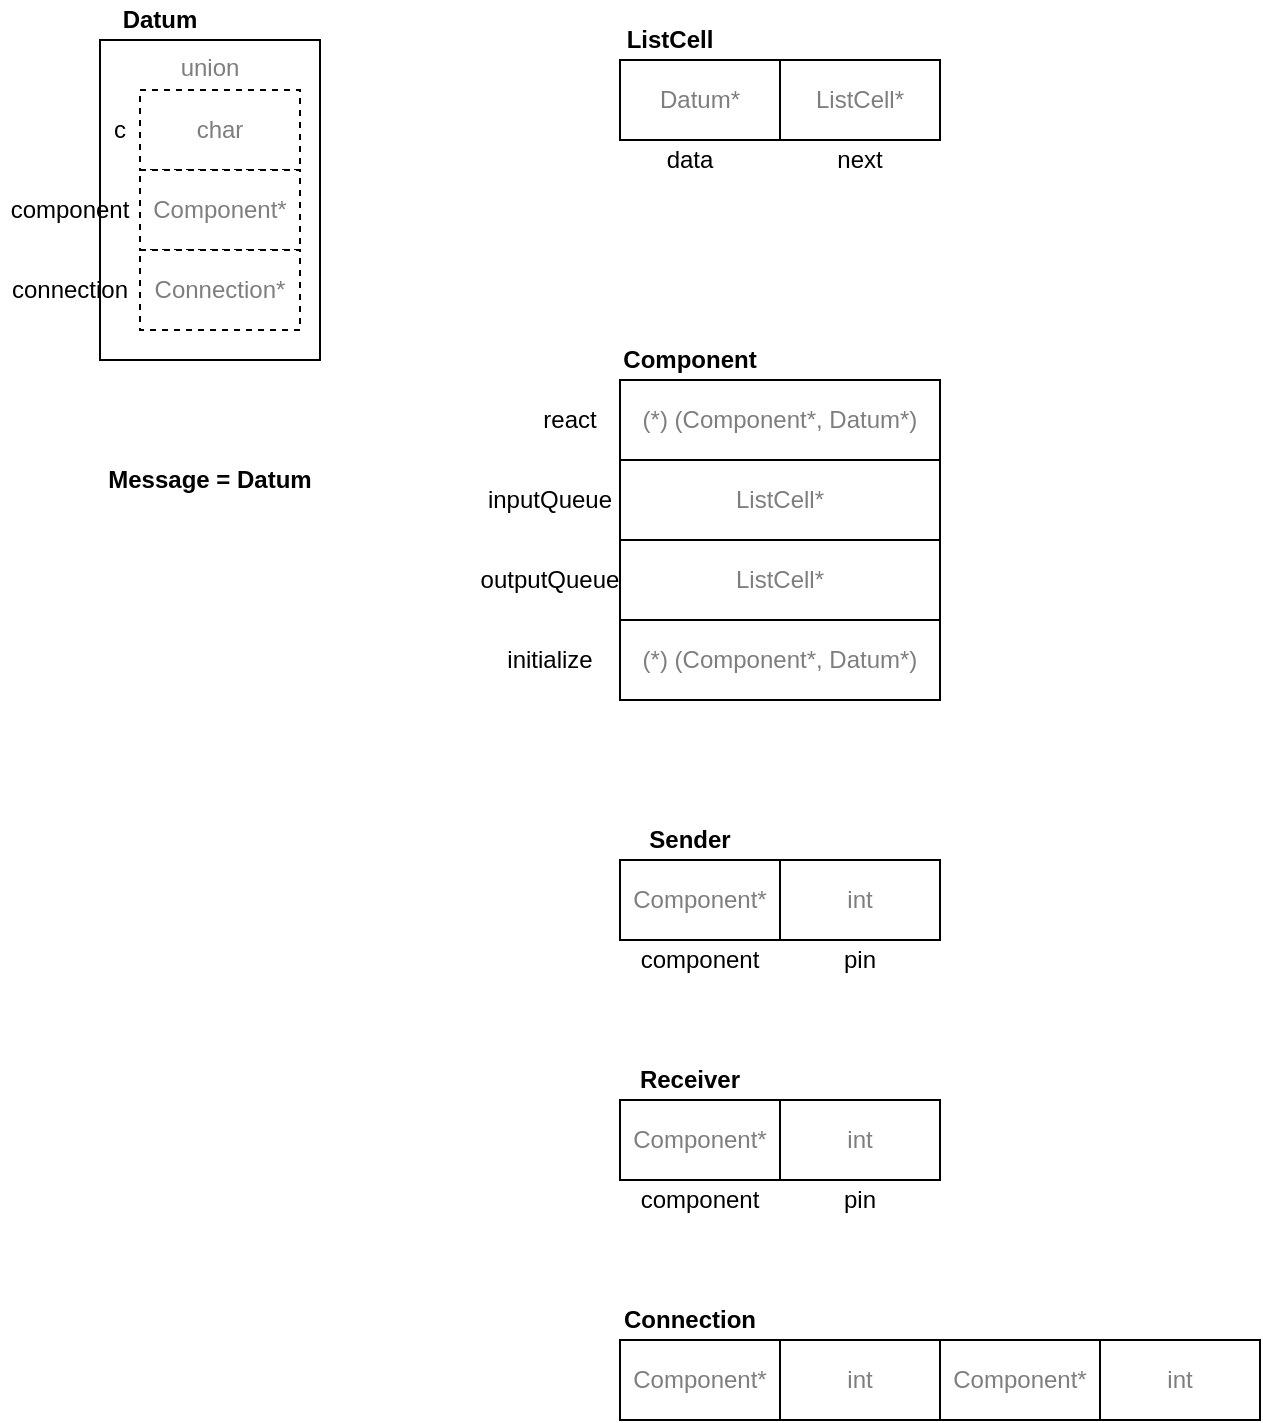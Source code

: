 <mxfile version="14.6.13" type="device" pages="5"><diagram id="2R2TxiH0FV944cHei5N_" name="(deprecated) types.h"><mxGraphModel dx="988" dy="745" grid="1" gridSize="10" guides="1" tooltips="1" connect="1" arrows="1" fold="1" page="1" pageScale="1" pageWidth="1100" pageHeight="850" math="0" shadow="0"><root><mxCell id="_NsiFAB8tCxVI4G_JXVF-0"/><mxCell id="_NsiFAB8tCxVI4G_JXVF-1" parent="_NsiFAB8tCxVI4G_JXVF-0"/><mxCell id="_NsiFAB8tCxVI4G_JXVF-5" value="union" style="rounded=0;whiteSpace=wrap;html=1;align=center;verticalAlign=top;textOpacity=50;" parent="_NsiFAB8tCxVI4G_JXVF-1" vertex="1"><mxGeometry x="140" y="70" width="110" height="160" as="geometry"/></mxCell><mxCell id="_NsiFAB8tCxVI4G_JXVF-2" value="char" style="rounded=0;whiteSpace=wrap;html=1;align=center;dashed=1;textOpacity=50;" parent="_NsiFAB8tCxVI4G_JXVF-1" vertex="1"><mxGeometry x="160" y="95" width="80" height="40" as="geometry"/></mxCell><mxCell id="_NsiFAB8tCxVI4G_JXVF-3" value="Component*" style="rounded=0;whiteSpace=wrap;html=1;align=center;dashed=1;textOpacity=50;" parent="_NsiFAB8tCxVI4G_JXVF-1" vertex="1"><mxGeometry x="160" y="135" width="80" height="40" as="geometry"/></mxCell><mxCell id="_NsiFAB8tCxVI4G_JXVF-4" value="Connection*" style="rounded=0;whiteSpace=wrap;html=1;align=center;dashed=1;textOpacity=50;" parent="_NsiFAB8tCxVI4G_JXVF-1" vertex="1"><mxGeometry x="160" y="175" width="80" height="40" as="geometry"/></mxCell><mxCell id="_NsiFAB8tCxVI4G_JXVF-6" value="&lt;b&gt;Datum&lt;/b&gt;" style="text;html=1;strokeColor=none;fillColor=none;align=center;verticalAlign=middle;whiteSpace=wrap;rounded=0;dashed=1;" parent="_NsiFAB8tCxVI4G_JXVF-1" vertex="1"><mxGeometry x="150" y="50" width="40" height="20" as="geometry"/></mxCell><mxCell id="_NsiFAB8tCxVI4G_JXVF-7" value="Datum*" style="rounded=0;whiteSpace=wrap;html=1;align=center;textOpacity=50;" parent="_NsiFAB8tCxVI4G_JXVF-1" vertex="1"><mxGeometry x="400" y="80" width="80" height="40" as="geometry"/></mxCell><mxCell id="_NsiFAB8tCxVI4G_JXVF-8" value="ListCell*" style="rounded=0;whiteSpace=wrap;html=1;align=center;textOpacity=50;" parent="_NsiFAB8tCxVI4G_JXVF-1" vertex="1"><mxGeometry x="480" y="80" width="80" height="40" as="geometry"/></mxCell><mxCell id="_NsiFAB8tCxVI4G_JXVF-9" value="&lt;b&gt;ListCell&lt;/b&gt;" style="text;html=1;strokeColor=none;fillColor=none;align=center;verticalAlign=middle;whiteSpace=wrap;rounded=0;dashed=1;" parent="_NsiFAB8tCxVI4G_JXVF-1" vertex="1"><mxGeometry x="400" y="60" width="50" height="20" as="geometry"/></mxCell><mxCell id="_NsiFAB8tCxVI4G_JXVF-10" value="(*) (Component*, Datum*)" style="rounded=0;whiteSpace=wrap;html=1;align=center;textOpacity=50;" parent="_NsiFAB8tCxVI4G_JXVF-1" vertex="1"><mxGeometry x="400" y="240" width="160" height="40" as="geometry"/></mxCell><mxCell id="_NsiFAB8tCxVI4G_JXVF-11" value="(*) (Component*, Datum*)" style="rounded=0;whiteSpace=wrap;html=1;align=center;textOpacity=50;" parent="_NsiFAB8tCxVI4G_JXVF-1" vertex="1"><mxGeometry x="400" y="360" width="160" height="40" as="geometry"/></mxCell><mxCell id="_NsiFAB8tCxVI4G_JXVF-12" value="ListCell*" style="rounded=0;whiteSpace=wrap;html=1;align=center;textOpacity=50;" parent="_NsiFAB8tCxVI4G_JXVF-1" vertex="1"><mxGeometry x="400" y="280" width="160" height="40" as="geometry"/></mxCell><mxCell id="_NsiFAB8tCxVI4G_JXVF-13" value="ListCell*" style="rounded=0;whiteSpace=wrap;html=1;align=center;textOpacity=50;" parent="_NsiFAB8tCxVI4G_JXVF-1" vertex="1"><mxGeometry x="400" y="320" width="160" height="40" as="geometry"/></mxCell><mxCell id="_NsiFAB8tCxVI4G_JXVF-14" value="data" style="text;html=1;strokeColor=none;fillColor=none;align=center;verticalAlign=middle;whiteSpace=wrap;rounded=0;dashed=1;" parent="_NsiFAB8tCxVI4G_JXVF-1" vertex="1"><mxGeometry x="410" y="120" width="50" height="20" as="geometry"/></mxCell><mxCell id="_NsiFAB8tCxVI4G_JXVF-15" value="next" style="text;html=1;strokeColor=none;fillColor=none;align=center;verticalAlign=middle;whiteSpace=wrap;rounded=0;dashed=1;" parent="_NsiFAB8tCxVI4G_JXVF-1" vertex="1"><mxGeometry x="495" y="120" width="50" height="20" as="geometry"/></mxCell><mxCell id="_NsiFAB8tCxVI4G_JXVF-16" value="c" style="text;html=1;strokeColor=none;fillColor=none;align=center;verticalAlign=middle;whiteSpace=wrap;rounded=0;dashed=1;" parent="_NsiFAB8tCxVI4G_JXVF-1" vertex="1"><mxGeometry x="140" y="105" width="20" height="20" as="geometry"/></mxCell><mxCell id="_NsiFAB8tCxVI4G_JXVF-17" value="component" style="text;html=1;strokeColor=none;fillColor=none;align=center;verticalAlign=middle;whiteSpace=wrap;rounded=0;dashed=1;" parent="_NsiFAB8tCxVI4G_JXVF-1" vertex="1"><mxGeometry x="90" y="145" width="70" height="20" as="geometry"/></mxCell><mxCell id="_NsiFAB8tCxVI4G_JXVF-18" value="connection" style="text;html=1;strokeColor=none;fillColor=none;align=center;verticalAlign=middle;whiteSpace=wrap;rounded=0;dashed=1;" parent="_NsiFAB8tCxVI4G_JXVF-1" vertex="1"><mxGeometry x="90" y="185" width="70" height="20" as="geometry"/></mxCell><mxCell id="_NsiFAB8tCxVI4G_JXVF-20" value="react" style="text;html=1;strokeColor=none;fillColor=none;align=center;verticalAlign=middle;whiteSpace=wrap;rounded=0;dashed=1;" parent="_NsiFAB8tCxVI4G_JXVF-1" vertex="1"><mxGeometry x="340" y="250" width="70" height="20" as="geometry"/></mxCell><mxCell id="_NsiFAB8tCxVI4G_JXVF-21" value="initialize" style="text;html=1;strokeColor=none;fillColor=none;align=center;verticalAlign=middle;whiteSpace=wrap;rounded=0;dashed=1;" parent="_NsiFAB8tCxVI4G_JXVF-1" vertex="1"><mxGeometry x="330" y="370" width="70" height="20" as="geometry"/></mxCell><mxCell id="_NsiFAB8tCxVI4G_JXVF-22" value="inputQueue" style="text;html=1;strokeColor=none;fillColor=none;align=center;verticalAlign=middle;whiteSpace=wrap;rounded=0;dashed=1;" parent="_NsiFAB8tCxVI4G_JXVF-1" vertex="1"><mxGeometry x="330" y="290" width="70" height="20" as="geometry"/></mxCell><mxCell id="_NsiFAB8tCxVI4G_JXVF-23" value="outputQueue" style="text;html=1;strokeColor=none;fillColor=none;align=center;verticalAlign=middle;whiteSpace=wrap;rounded=0;dashed=1;" parent="_NsiFAB8tCxVI4G_JXVF-1" vertex="1"><mxGeometry x="330" y="330" width="70" height="20" as="geometry"/></mxCell><mxCell id="_NsiFAB8tCxVI4G_JXVF-24" value="&lt;b&gt;Component&lt;/b&gt;" style="text;html=1;strokeColor=none;fillColor=none;align=center;verticalAlign=middle;whiteSpace=wrap;rounded=0;dashed=1;" parent="_NsiFAB8tCxVI4G_JXVF-1" vertex="1"><mxGeometry x="400" y="220" width="70" height="20" as="geometry"/></mxCell><mxCell id="_NsiFAB8tCxVI4G_JXVF-25" value="Component*" style="rounded=0;whiteSpace=wrap;html=1;align=center;textOpacity=50;" parent="_NsiFAB8tCxVI4G_JXVF-1" vertex="1"><mxGeometry x="400" y="480" width="80" height="40" as="geometry"/></mxCell><mxCell id="_NsiFAB8tCxVI4G_JXVF-26" value="int" style="rounded=0;whiteSpace=wrap;html=1;align=center;textOpacity=50;" parent="_NsiFAB8tCxVI4G_JXVF-1" vertex="1"><mxGeometry x="480" y="480" width="80" height="40" as="geometry"/></mxCell><mxCell id="_NsiFAB8tCxVI4G_JXVF-27" value="Component*" style="rounded=0;whiteSpace=wrap;html=1;align=center;textOpacity=50;" parent="_NsiFAB8tCxVI4G_JXVF-1" vertex="1"><mxGeometry x="400" y="600" width="80" height="40" as="geometry"/></mxCell><mxCell id="_NsiFAB8tCxVI4G_JXVF-28" value="int" style="rounded=0;whiteSpace=wrap;html=1;align=center;textOpacity=50;" parent="_NsiFAB8tCxVI4G_JXVF-1" vertex="1"><mxGeometry x="480" y="600" width="80" height="40" as="geometry"/></mxCell><mxCell id="_NsiFAB8tCxVI4G_JXVF-29" value="&lt;b&gt;Sender&lt;/b&gt;" style="text;html=1;strokeColor=none;fillColor=none;align=center;verticalAlign=middle;whiteSpace=wrap;rounded=0;dashed=1;" parent="_NsiFAB8tCxVI4G_JXVF-1" vertex="1"><mxGeometry x="400" y="460" width="70" height="20" as="geometry"/></mxCell><mxCell id="_NsiFAB8tCxVI4G_JXVF-30" value="&lt;b&gt;Receiver&lt;/b&gt;" style="text;html=1;strokeColor=none;fillColor=none;align=center;verticalAlign=middle;whiteSpace=wrap;rounded=0;dashed=1;" parent="_NsiFAB8tCxVI4G_JXVF-1" vertex="1"><mxGeometry x="400" y="580" width="70" height="20" as="geometry"/></mxCell><mxCell id="_NsiFAB8tCxVI4G_JXVF-31" value="Component*" style="rounded=0;whiteSpace=wrap;html=1;align=center;textOpacity=50;" parent="_NsiFAB8tCxVI4G_JXVF-1" vertex="1"><mxGeometry x="400" y="720" width="80" height="40" as="geometry"/></mxCell><mxCell id="_NsiFAB8tCxVI4G_JXVF-32" value="int" style="rounded=0;whiteSpace=wrap;html=1;align=center;textOpacity=50;" parent="_NsiFAB8tCxVI4G_JXVF-1" vertex="1"><mxGeometry x="480" y="720" width="80" height="40" as="geometry"/></mxCell><mxCell id="_NsiFAB8tCxVI4G_JXVF-33" value="Component*" style="rounded=0;whiteSpace=wrap;html=1;align=center;textOpacity=50;" parent="_NsiFAB8tCxVI4G_JXVF-1" vertex="1"><mxGeometry x="560" y="720" width="80" height="40" as="geometry"/></mxCell><mxCell id="_NsiFAB8tCxVI4G_JXVF-34" value="int" style="rounded=0;whiteSpace=wrap;html=1;align=center;textOpacity=50;" parent="_NsiFAB8tCxVI4G_JXVF-1" vertex="1"><mxGeometry x="640" y="720" width="80" height="40" as="geometry"/></mxCell><mxCell id="_NsiFAB8tCxVI4G_JXVF-36" value="&lt;b&gt;Connection&lt;/b&gt;" style="text;html=1;strokeColor=none;fillColor=none;align=center;verticalAlign=middle;whiteSpace=wrap;rounded=0;dashed=1;" parent="_NsiFAB8tCxVI4G_JXVF-1" vertex="1"><mxGeometry x="400" y="700" width="70" height="20" as="geometry"/></mxCell><mxCell id="_NsiFAB8tCxVI4G_JXVF-37" value="component" style="text;html=1;strokeColor=none;fillColor=none;align=center;verticalAlign=middle;whiteSpace=wrap;rounded=0;dashed=1;" parent="_NsiFAB8tCxVI4G_JXVF-1" vertex="1"><mxGeometry x="410" y="520" width="60" height="20" as="geometry"/></mxCell><mxCell id="_NsiFAB8tCxVI4G_JXVF-38" value="pin" style="text;html=1;strokeColor=none;fillColor=none;align=center;verticalAlign=middle;whiteSpace=wrap;rounded=0;dashed=1;" parent="_NsiFAB8tCxVI4G_JXVF-1" vertex="1"><mxGeometry x="490" y="520" width="60" height="20" as="geometry"/></mxCell><mxCell id="_NsiFAB8tCxVI4G_JXVF-39" value="component" style="text;html=1;strokeColor=none;fillColor=none;align=center;verticalAlign=middle;whiteSpace=wrap;rounded=0;dashed=1;" parent="_NsiFAB8tCxVI4G_JXVF-1" vertex="1"><mxGeometry x="410" y="640" width="60" height="20" as="geometry"/></mxCell><mxCell id="_NsiFAB8tCxVI4G_JXVF-40" value="pin" style="text;html=1;strokeColor=none;fillColor=none;align=center;verticalAlign=middle;whiteSpace=wrap;rounded=0;dashed=1;" parent="_NsiFAB8tCxVI4G_JXVF-1" vertex="1"><mxGeometry x="490" y="640" width="60" height="20" as="geometry"/></mxCell><mxCell id="OhrH31pFxgEwBcAXChRC-0" value="&lt;b&gt;Message = Datum&lt;/b&gt;" style="text;html=1;strokeColor=none;fillColor=none;align=center;verticalAlign=middle;whiteSpace=wrap;rounded=0;dashed=1;" parent="_NsiFAB8tCxVI4G_JXVF-1" vertex="1"><mxGeometry x="140" y="280" width="110" height="20" as="geometry"/></mxCell></root></mxGraphModel></diagram><diagram id="HJQwYlDsKPK5pm0FfgZH" name="Before"><mxGraphModel dx="1106" dy="806" grid="1" gridSize="10" guides="1" tooltips="1" connect="1" arrows="1" fold="1" page="1" pageScale="1" pageWidth="1100" pageHeight="850" math="0" shadow="0"><root><mxCell id="0"/><mxCell id="1" parent="0"/><mxCell id="Xs4V_Ur0Y1cq2uMftKox-7" style="edgeStyle=orthogonalEdgeStyle;rounded=0;orthogonalLoop=1;jettySize=auto;html=1;exitX=0;exitY=0.5;exitDx=0;exitDy=0;entryX=0.25;entryY=0;entryDx=0;entryDy=0;" parent="1" source="a6TStrrb6PVVINk4oSph-1" target="a6TStrrb6PVVINk4oSph-13" edge="1"><mxGeometry relative="1" as="geometry"><Array as="points"><mxPoint x="140" y="100"/><mxPoint x="140" y="360"/><mxPoint x="260" y="360"/></Array></mxGeometry></mxCell><mxCell id="a6TStrrb6PVVINk4oSph-1" value="" style="rounded=0;whiteSpace=wrap;html=1;" parent="1" vertex="1"><mxGeometry x="160" y="80" width="80" height="40" as="geometry"/></mxCell><mxCell id="Xs4V_Ur0Y1cq2uMftKox-8" style="edgeStyle=orthogonalEdgeStyle;rounded=0;orthogonalLoop=1;jettySize=auto;html=1;entryX=0.75;entryY=0;entryDx=0;entryDy=0;exitX=0.5;exitY=1;exitDx=0;exitDy=0;" parent="1" source="a6TStrrb6PVVINk4oSph-2" target="a6TStrrb6PVVINk4oSph-43" edge="1"><mxGeometry relative="1" as="geometry"><mxPoint x="300" y="140" as="sourcePoint"/><Array as="points"><mxPoint x="200" y="200"/><mxPoint x="320" y="200"/><mxPoint x="320" y="280"/><mxPoint x="740" y="280"/></Array></mxGeometry></mxCell><mxCell id="a6TStrrb6PVVINk4oSph-2" value="" style="rounded=0;whiteSpace=wrap;html=1;" parent="1" vertex="1"><mxGeometry x="160" y="120" width="80" height="40" as="geometry"/></mxCell><mxCell id="a6TStrrb6PVVINk4oSph-3" value="connections" style="text;html=1;strokeColor=none;fillColor=none;align=left;verticalAlign=top;whiteSpace=wrap;rounded=0;" parent="1" vertex="1"><mxGeometry x="160" y="50" width="70" height="30" as="geometry"/></mxCell><mxCell id="a6TStrrb6PVVINk4oSph-4" value="[0]" style="text;html=1;strokeColor=none;fillColor=none;align=left;verticalAlign=top;whiteSpace=wrap;rounded=0;" parent="1" vertex="1"><mxGeometry x="140" y="70" width="20" height="30" as="geometry"/></mxCell><mxCell id="a6TStrrb6PVVINk4oSph-58" style="edgeStyle=orthogonalEdgeStyle;rounded=0;orthogonalLoop=1;jettySize=auto;html=1;exitX=0.5;exitY=1;exitDx=0;exitDy=0;" parent="1" source="a6TStrrb6PVVINk4oSph-5" target="a6TStrrb6PVVINk4oSph-7" edge="1"><mxGeometry relative="1" as="geometry"/></mxCell><mxCell id="a6TStrrb6PVVINk4oSph-5" value="" style="rounded=0;whiteSpace=wrap;html=1;" parent="1" vertex="1"><mxGeometry x="400" y="80" width="80" height="40" as="geometry"/></mxCell><mxCell id="a6TStrrb6PVVINk4oSph-6" value="runQueue" style="text;html=1;strokeColor=none;fillColor=none;align=left;verticalAlign=top;whiteSpace=wrap;rounded=0;" parent="1" vertex="1"><mxGeometry x="400" y="50" width="70" height="30" as="geometry"/></mxCell><mxCell id="a6TStrrb6PVVINk4oSph-59" style="edgeStyle=orthogonalEdgeStyle;rounded=0;orthogonalLoop=1;jettySize=auto;html=1;exitX=0.5;exitY=1;exitDx=0;exitDy=0;entryX=0.5;entryY=0;entryDx=0;entryDy=0;" parent="1" source="a6TStrrb6PVVINk4oSph-7" target="a6TStrrb6PVVINk4oSph-13" edge="1"><mxGeometry relative="1" as="geometry"/></mxCell><mxCell id="a6TStrrb6PVVINk4oSph-7" value="" style="rounded=0;whiteSpace=wrap;html=1;align=left;" parent="1" vertex="1"><mxGeometry x="400" y="160" width="80" height="40" as="geometry"/></mxCell><mxCell id="a6TStrrb6PVVINk4oSph-12" style="edgeStyle=orthogonalEdgeStyle;rounded=0;orthogonalLoop=1;jettySize=auto;html=1;entryX=0;entryY=0.5;entryDx=0;entryDy=0;" parent="1" source="a6TStrrb6PVVINk4oSph-8" target="a6TStrrb6PVVINk4oSph-9" edge="1"><mxGeometry relative="1" as="geometry"/></mxCell><mxCell id="a6TStrrb6PVVINk4oSph-8" value="" style="rounded=0;whiteSpace=wrap;html=1;align=left;" parent="1" vertex="1"><mxGeometry x="480" y="160" width="80" height="40" as="geometry"/></mxCell><mxCell id="a6TStrrb6PVVINk4oSph-60" style="edgeStyle=orthogonalEdgeStyle;rounded=0;orthogonalLoop=1;jettySize=auto;html=1;exitX=0.5;exitY=1;exitDx=0;exitDy=0;entryX=0.5;entryY=0;entryDx=0;entryDy=0;" parent="1" source="a6TStrrb6PVVINk4oSph-9" target="a6TStrrb6PVVINk4oSph-43" edge="1"><mxGeometry relative="1" as="geometry"/></mxCell><mxCell id="a6TStrrb6PVVINk4oSph-9" value="" style="rounded=0;whiteSpace=wrap;html=1;align=left;" parent="1" vertex="1"><mxGeometry x="680" y="160" width="80" height="40" as="geometry"/></mxCell><mxCell id="a6TStrrb6PVVINk4oSph-10" value="NULL" style="rounded=0;whiteSpace=wrap;html=1;align=center;" parent="1" vertex="1"><mxGeometry x="760" y="160" width="80" height="40" as="geometry"/></mxCell><mxCell id="a6TStrrb6PVVINk4oSph-11" value="ListCell" style="text;html=1;strokeColor=none;fillColor=none;align=left;verticalAlign=top;whiteSpace=wrap;rounded=0;" parent="1" vertex="1"><mxGeometry x="460" y="140" width="70" height="20" as="geometry"/></mxCell><mxCell id="a6TStrrb6PVVINk4oSph-19" style="edgeStyle=orthogonalEdgeStyle;rounded=0;orthogonalLoop=1;jettySize=auto;html=1;exitX=1;exitY=0.5;exitDx=0;exitDy=0;entryX=0.16;entryY=0.55;entryDx=0;entryDy=0;entryPerimeter=0;" parent="1" source="a6TStrrb6PVVINk4oSph-13" target="a6TStrrb6PVVINk4oSph-17" edge="1"><mxGeometry relative="1" as="geometry"><Array as="points"><mxPoint x="360" y="420"/><mxPoint x="360" y="644"/></Array></mxGeometry></mxCell><mxCell id="a6TStrrb6PVVINk4oSph-13" value="" style="rounded=0;whiteSpace=wrap;html=1;align=center;" parent="1" vertex="1"><mxGeometry x="240" y="400" width="80" height="40" as="geometry"/></mxCell><mxCell id="a6TStrrb6PVVINk4oSph-33" style="edgeStyle=orthogonalEdgeStyle;rounded=0;orthogonalLoop=1;jettySize=auto;html=1;exitX=1;exitY=0.5;exitDx=0;exitDy=0;" parent="1" source="a6TStrrb6PVVINk4oSph-14" edge="1"><mxGeometry relative="1" as="geometry"><mxPoint x="440" y="460" as="targetPoint"/></mxGeometry></mxCell><mxCell id="Xs4V_Ur0Y1cq2uMftKox-3" value="NULL" style="edgeLabel;html=1;align=center;verticalAlign=middle;resizable=0;points=[];" parent="a6TStrrb6PVVINk4oSph-33" vertex="1" connectable="0"><mxGeometry y="1" relative="1" as="geometry"><mxPoint as="offset"/></mxGeometry></mxCell><mxCell id="a6TStrrb6PVVINk4oSph-14" value="" style="rounded=0;whiteSpace=wrap;html=1;align=center;" parent="1" vertex="1"><mxGeometry x="240" y="440" width="80" height="40" as="geometry"/></mxCell><mxCell id="Xs4V_Ur0Y1cq2uMftKox-2" style="edgeStyle=orthogonalEdgeStyle;rounded=0;orthogonalLoop=1;jettySize=auto;html=1;exitX=1;exitY=0.5;exitDx=0;exitDy=0;" parent="1" source="a6TStrrb6PVVINk4oSph-15" edge="1"><mxGeometry relative="1" as="geometry"><mxPoint x="440" y="500" as="targetPoint"/></mxGeometry></mxCell><mxCell id="fVVMZ7zboQfwlxzFP0_t-1" value="NULL" style="edgeLabel;html=1;align=center;verticalAlign=middle;resizable=0;points=[];" parent="Xs4V_Ur0Y1cq2uMftKox-2" vertex="1" connectable="0"><mxGeometry x="0.033" relative="1" as="geometry"><mxPoint as="offset"/></mxGeometry></mxCell><mxCell id="a6TStrrb6PVVINk4oSph-15" value="" style="rounded=0;whiteSpace=wrap;html=1;align=center;" parent="1" vertex="1"><mxGeometry x="240" y="480" width="80" height="40" as="geometry"/></mxCell><mxCell id="a6TStrrb6PVVINk4oSph-20" style="edgeStyle=orthogonalEdgeStyle;rounded=0;orthogonalLoop=1;jettySize=auto;html=1;exitX=1;exitY=0.5;exitDx=0;exitDy=0;entryX=0.16;entryY=0.55;entryDx=0;entryDy=0;entryPerimeter=0;" parent="1" source="a6TStrrb6PVVINk4oSph-16" target="a6TStrrb6PVVINk4oSph-18" edge="1"><mxGeometry relative="1" as="geometry"><Array as="points"><mxPoint x="340" y="540"/><mxPoint x="340" y="734"/></Array></mxGeometry></mxCell><mxCell id="a6TStrrb6PVVINk4oSph-16" value="" style="rounded=0;whiteSpace=wrap;html=1;align=center;" parent="1" vertex="1"><mxGeometry x="240" y="520" width="80" height="40" as="geometry"/></mxCell><mxCell id="a6TStrrb6PVVINk4oSph-17" value="reactProducer" style="ellipse;shape=cloud;whiteSpace=wrap;html=1;align=center;" parent="1" vertex="1"><mxGeometry x="400" y="600" width="120" height="80" as="geometry"/></mxCell><mxCell id="a6TStrrb6PVVINk4oSph-18" value="initProducer" style="ellipse;shape=cloud;whiteSpace=wrap;html=1;align=center;" parent="1" vertex="1"><mxGeometry x="400" y="690" width="120" height="80" as="geometry"/></mxCell><mxCell id="a6TStrrb6PVVINk4oSph-37" value="..." style="text;html=1;strokeColor=none;fillColor=none;align=center;verticalAlign=top;whiteSpace=wrap;rounded=0;textOpacity=50;opacity=25;" parent="1" vertex="1"><mxGeometry x="960" y="445" width="70" height="30" as="geometry"/></mxCell><mxCell id="a6TStrrb6PVVINk4oSph-42" style="edgeStyle=orthogonalEdgeStyle;rounded=0;orthogonalLoop=1;jettySize=auto;html=1;exitX=1;exitY=0.5;exitDx=0;exitDy=0;entryX=0.16;entryY=0.55;entryDx=0;entryDy=0;entryPerimeter=0;" parent="1" source="a6TStrrb6PVVINk4oSph-43" target="a6TStrrb6PVVINk4oSph-50" edge="1"><mxGeometry relative="1" as="geometry"><Array as="points"><mxPoint x="800" y="420"/><mxPoint x="800" y="644"/></Array></mxGeometry></mxCell><mxCell id="a6TStrrb6PVVINk4oSph-43" value="" style="rounded=0;whiteSpace=wrap;html=1;align=center;" parent="1" vertex="1"><mxGeometry x="680" y="400" width="80" height="40" as="geometry"/></mxCell><mxCell id="a6TStrrb6PVVINk4oSph-44" style="edgeStyle=orthogonalEdgeStyle;rounded=0;orthogonalLoop=1;jettySize=auto;html=1;exitX=1;exitY=0.5;exitDx=0;exitDy=0;" parent="1" source="a6TStrrb6PVVINk4oSph-45" edge="1"><mxGeometry relative="1" as="geometry"><mxPoint x="880" y="460" as="targetPoint"/></mxGeometry></mxCell><mxCell id="Xs4V_Ur0Y1cq2uMftKox-5" value="NULL" style="edgeLabel;html=1;align=center;verticalAlign=middle;resizable=0;points=[];" parent="a6TStrrb6PVVINk4oSph-44" vertex="1" connectable="0"><mxGeometry x="0.25" relative="1" as="geometry"><mxPoint as="offset"/></mxGeometry></mxCell><mxCell id="a6TStrrb6PVVINk4oSph-45" value="" style="rounded=0;whiteSpace=wrap;html=1;align=center;" parent="1" vertex="1"><mxGeometry x="680" y="440" width="80" height="40" as="geometry"/></mxCell><mxCell id="a6TStrrb6PVVINk4oSph-57" style="edgeStyle=orthogonalEdgeStyle;rounded=0;orthogonalLoop=1;jettySize=auto;html=1;exitX=1;exitY=0.5;exitDx=0;exitDy=0;" parent="1" source="a6TStrrb6PVVINk4oSph-47" edge="1"><mxGeometry relative="1" as="geometry"><mxPoint x="880" y="500" as="targetPoint"/></mxGeometry></mxCell><mxCell id="Xs4V_Ur0Y1cq2uMftKox-6" value="NULL" style="edgeLabel;html=1;align=center;verticalAlign=middle;resizable=0;points=[];" parent="a6TStrrb6PVVINk4oSph-57" vertex="1" connectable="0"><mxGeometry x="0.233" y="-1" relative="1" as="geometry"><mxPoint as="offset"/></mxGeometry></mxCell><mxCell id="a6TStrrb6PVVINk4oSph-47" value="" style="rounded=0;whiteSpace=wrap;html=1;align=center;" parent="1" vertex="1"><mxGeometry x="680" y="480" width="80" height="40" as="geometry"/></mxCell><mxCell id="a6TStrrb6PVVINk4oSph-48" style="edgeStyle=orthogonalEdgeStyle;rounded=0;orthogonalLoop=1;jettySize=auto;html=1;exitX=1;exitY=0.5;exitDx=0;exitDy=0;entryX=0.16;entryY=0.55;entryDx=0;entryDy=0;entryPerimeter=0;" parent="1" source="a6TStrrb6PVVINk4oSph-49" target="a6TStrrb6PVVINk4oSph-51" edge="1"><mxGeometry relative="1" as="geometry"><Array as="points"><mxPoint x="780" y="540"/><mxPoint x="780" y="734"/></Array></mxGeometry></mxCell><mxCell id="a6TStrrb6PVVINk4oSph-49" value="" style="rounded=0;whiteSpace=wrap;html=1;align=center;" parent="1" vertex="1"><mxGeometry x="680" y="520" width="80" height="40" as="geometry"/></mxCell><mxCell id="a6TStrrb6PVVINk4oSph-50" value="reactConsumer" style="ellipse;shape=cloud;whiteSpace=wrap;html=1;align=center;" parent="1" vertex="1"><mxGeometry x="840" y="600" width="120" height="80" as="geometry"/></mxCell><mxCell id="a6TStrrb6PVVINk4oSph-51" value="initConsumer" style="ellipse;shape=cloud;whiteSpace=wrap;html=1;align=center;" parent="1" vertex="1"><mxGeometry x="840" y="690" width="120" height="80" as="geometry"/></mxCell><mxCell id="m0yUiDAieIAKTRDB0VZa-1" value="pin (unused)" style="rounded=0;whiteSpace=wrap;html=1;textOpacity=50;" parent="1" vertex="1"><mxGeometry x="240" y="80" width="80" height="40" as="geometry"/></mxCell><mxCell id="m0yUiDAieIAKTRDB0VZa-2" value="pin (unused)" style="rounded=0;whiteSpace=wrap;html=1;textOpacity=50;" parent="1" vertex="1"><mxGeometry x="240" y="120" width="80" height="40" as="geometry"/></mxCell><mxCell id="FuKOAiYI8Dd3fBWelTA6-1" value="" style="shape=curlyBracket;whiteSpace=wrap;html=1;rounded=1;align=center;rotation=-90;" parent="1" vertex="1"><mxGeometry x="370" y="650" width="20" height="280" as="geometry"/></mxCell><mxCell id="FuKOAiYI8Dd3fBWelTA6-2" value="Producer" style="text;html=1;strokeColor=none;fillColor=none;align=center;verticalAlign=top;whiteSpace=wrap;rounded=0;" parent="1" vertex="1"><mxGeometry x="345" y="800" width="70" height="30" as="geometry"/></mxCell><mxCell id="FuKOAiYI8Dd3fBWelTA6-3" value="" style="shape=curlyBracket;whiteSpace=wrap;html=1;rounded=1;align=center;rotation=-90;" parent="1" vertex="1"><mxGeometry x="805" y="650" width="20" height="280" as="geometry"/></mxCell><mxCell id="FuKOAiYI8Dd3fBWelTA6-4" value="Consumer" style="text;html=1;strokeColor=none;fillColor=none;align=center;verticalAlign=top;whiteSpace=wrap;rounded=0;" parent="1" vertex="1"><mxGeometry x="780" y="800" width="70" height="30" as="geometry"/></mxCell></root></mxGraphModel></diagram><diagram name="After 1st Send()" id="K3tRtArS0DVptFHP-xIE"><mxGraphModel dx="1106" dy="806" grid="1" gridSize="10" guides="1" tooltips="1" connect="1" arrows="1" fold="1" page="1" pageScale="1" pageWidth="1100" pageHeight="850" math="0" shadow="0"><root><mxCell id="yxEdaKUQbDKAqb7i64Pe-0"/><mxCell id="yxEdaKUQbDKAqb7i64Pe-1" parent="yxEdaKUQbDKAqb7i64Pe-0"/><mxCell id="yxEdaKUQbDKAqb7i64Pe-2" style="edgeStyle=orthogonalEdgeStyle;rounded=0;orthogonalLoop=1;jettySize=auto;html=1;exitX=0;exitY=0.5;exitDx=0;exitDy=0;entryX=0.25;entryY=0;entryDx=0;entryDy=0;" parent="yxEdaKUQbDKAqb7i64Pe-1" source="yxEdaKUQbDKAqb7i64Pe-3" target="yxEdaKUQbDKAqb7i64Pe-20" edge="1"><mxGeometry relative="1" as="geometry"><Array as="points"><mxPoint x="140" y="100"/><mxPoint x="140" y="360"/><mxPoint x="260" y="360"/></Array></mxGeometry></mxCell><mxCell id="yxEdaKUQbDKAqb7i64Pe-3" value="sender" style="rounded=0;whiteSpace=wrap;html=1;" parent="yxEdaKUQbDKAqb7i64Pe-1" vertex="1"><mxGeometry x="160" y="80" width="80" height="40" as="geometry"/></mxCell><mxCell id="yxEdaKUQbDKAqb7i64Pe-4" style="edgeStyle=orthogonalEdgeStyle;rounded=0;orthogonalLoop=1;jettySize=auto;html=1;exitX=1;exitY=0.5;exitDx=0;exitDy=0;entryX=0.75;entryY=0;entryDx=0;entryDy=0;" parent="yxEdaKUQbDKAqb7i64Pe-1" source="yxEdaKUQbDKAqb7i64Pe-5" target="yxEdaKUQbDKAqb7i64Pe-35" edge="1"><mxGeometry relative="1" as="geometry"><Array as="points"><mxPoint x="320" y="140"/><mxPoint x="320" y="280"/><mxPoint x="740" y="280"/></Array></mxGeometry></mxCell><mxCell id="yxEdaKUQbDKAqb7i64Pe-5" value="receiver" style="rounded=0;whiteSpace=wrap;html=1;" parent="yxEdaKUQbDKAqb7i64Pe-1" vertex="1"><mxGeometry x="160" y="120" width="80" height="40" as="geometry"/></mxCell><mxCell id="yxEdaKUQbDKAqb7i64Pe-6" value="connections" style="text;html=1;strokeColor=none;fillColor=none;align=left;verticalAlign=top;whiteSpace=wrap;rounded=0;" parent="yxEdaKUQbDKAqb7i64Pe-1" vertex="1"><mxGeometry x="160" y="50" width="70" height="30" as="geometry"/></mxCell><mxCell id="yxEdaKUQbDKAqb7i64Pe-7" value="[0]" style="text;html=1;strokeColor=none;fillColor=none;align=left;verticalAlign=top;whiteSpace=wrap;rounded=0;" parent="yxEdaKUQbDKAqb7i64Pe-1" vertex="1"><mxGeometry x="140" y="70" width="20" height="30" as="geometry"/></mxCell><mxCell id="yxEdaKUQbDKAqb7i64Pe-8" style="edgeStyle=orthogonalEdgeStyle;rounded=0;orthogonalLoop=1;jettySize=auto;html=1;exitX=0.5;exitY=1;exitDx=0;exitDy=0;" parent="yxEdaKUQbDKAqb7i64Pe-1" source="yxEdaKUQbDKAqb7i64Pe-9" target="yxEdaKUQbDKAqb7i64Pe-12" edge="1"><mxGeometry relative="1" as="geometry"/></mxCell><mxCell id="yxEdaKUQbDKAqb7i64Pe-9" value="" style="rounded=0;whiteSpace=wrap;html=1;" parent="yxEdaKUQbDKAqb7i64Pe-1" vertex="1"><mxGeometry x="400" y="80" width="80" height="40" as="geometry"/></mxCell><mxCell id="yxEdaKUQbDKAqb7i64Pe-10" value="runQueue" style="text;html=1;strokeColor=none;fillColor=none;align=left;verticalAlign=top;whiteSpace=wrap;rounded=0;" parent="yxEdaKUQbDKAqb7i64Pe-1" vertex="1"><mxGeometry x="400" y="50" width="70" height="30" as="geometry"/></mxCell><mxCell id="yxEdaKUQbDKAqb7i64Pe-11" style="edgeStyle=orthogonalEdgeStyle;rounded=0;orthogonalLoop=1;jettySize=auto;html=1;exitX=0.5;exitY=1;exitDx=0;exitDy=0;entryX=0.5;entryY=0;entryDx=0;entryDy=0;" parent="yxEdaKUQbDKAqb7i64Pe-1" source="yxEdaKUQbDKAqb7i64Pe-12" target="yxEdaKUQbDKAqb7i64Pe-20" edge="1"><mxGeometry relative="1" as="geometry"/></mxCell><mxCell id="yxEdaKUQbDKAqb7i64Pe-12" value="" style="rounded=0;whiteSpace=wrap;html=1;align=left;" parent="yxEdaKUQbDKAqb7i64Pe-1" vertex="1"><mxGeometry x="400" y="160" width="80" height="40" as="geometry"/></mxCell><mxCell id="yxEdaKUQbDKAqb7i64Pe-13" style="edgeStyle=orthogonalEdgeStyle;rounded=0;orthogonalLoop=1;jettySize=auto;html=1;entryX=0;entryY=0.5;entryDx=0;entryDy=0;" parent="yxEdaKUQbDKAqb7i64Pe-1" source="yxEdaKUQbDKAqb7i64Pe-14" target="yxEdaKUQbDKAqb7i64Pe-16" edge="1"><mxGeometry relative="1" as="geometry"/></mxCell><mxCell id="yxEdaKUQbDKAqb7i64Pe-14" value="" style="rounded=0;whiteSpace=wrap;html=1;align=left;" parent="yxEdaKUQbDKAqb7i64Pe-1" vertex="1"><mxGeometry x="480" y="160" width="80" height="40" as="geometry"/></mxCell><mxCell id="yxEdaKUQbDKAqb7i64Pe-15" style="edgeStyle=orthogonalEdgeStyle;rounded=0;orthogonalLoop=1;jettySize=auto;html=1;exitX=0.5;exitY=1;exitDx=0;exitDy=0;entryX=0.5;entryY=0;entryDx=0;entryDy=0;" parent="yxEdaKUQbDKAqb7i64Pe-1" source="yxEdaKUQbDKAqb7i64Pe-16" target="yxEdaKUQbDKAqb7i64Pe-35" edge="1"><mxGeometry relative="1" as="geometry"/></mxCell><mxCell id="yxEdaKUQbDKAqb7i64Pe-16" value="" style="rounded=0;whiteSpace=wrap;html=1;align=left;" parent="yxEdaKUQbDKAqb7i64Pe-1" vertex="1"><mxGeometry x="680" y="160" width="80" height="40" as="geometry"/></mxCell><mxCell id="yxEdaKUQbDKAqb7i64Pe-17" value="NULL" style="rounded=0;whiteSpace=wrap;html=1;align=center;" parent="yxEdaKUQbDKAqb7i64Pe-1" vertex="1"><mxGeometry x="760" y="160" width="80" height="40" as="geometry"/></mxCell><mxCell id="yxEdaKUQbDKAqb7i64Pe-19" style="edgeStyle=orthogonalEdgeStyle;rounded=0;orthogonalLoop=1;jettySize=auto;html=1;exitX=1;exitY=0.5;exitDx=0;exitDy=0;entryX=0.16;entryY=0.55;entryDx=0;entryDy=0;entryPerimeter=0;" parent="yxEdaKUQbDKAqb7i64Pe-1" source="yxEdaKUQbDKAqb7i64Pe-20" target="yxEdaKUQbDKAqb7i64Pe-29" edge="1"><mxGeometry relative="1" as="geometry"><Array as="points"><mxPoint x="360" y="420"/><mxPoint x="360" y="714"/></Array></mxGeometry></mxCell><mxCell id="yxEdaKUQbDKAqb7i64Pe-20" value="react" style="rounded=0;whiteSpace=wrap;html=1;align=center;" parent="yxEdaKUQbDKAqb7i64Pe-1" vertex="1"><mxGeometry x="240" y="400" width="80" height="40" as="geometry"/></mxCell><mxCell id="yxEdaKUQbDKAqb7i64Pe-21" style="edgeStyle=orthogonalEdgeStyle;rounded=0;orthogonalLoop=1;jettySize=auto;html=1;exitX=1;exitY=0.5;exitDx=0;exitDy=0;" parent="yxEdaKUQbDKAqb7i64Pe-1" source="yxEdaKUQbDKAqb7i64Pe-23" edge="1"><mxGeometry relative="1" as="geometry"><mxPoint x="440" y="460" as="targetPoint"/></mxGeometry></mxCell><mxCell id="yxEdaKUQbDKAqb7i64Pe-22" value="NULL" style="edgeLabel;html=1;align=center;verticalAlign=middle;resizable=0;points=[];" parent="yxEdaKUQbDKAqb7i64Pe-21" vertex="1" connectable="0"><mxGeometry y="1" relative="1" as="geometry"><mxPoint as="offset"/></mxGeometry></mxCell><mxCell id="yxEdaKUQbDKAqb7i64Pe-23" value="inputQueue" style="rounded=0;whiteSpace=wrap;html=1;align=center;" parent="yxEdaKUQbDKAqb7i64Pe-1" vertex="1"><mxGeometry x="240" y="440" width="80" height="40" as="geometry"/></mxCell><mxCell id="yxEdaKUQbDKAqb7i64Pe-24" style="edgeStyle=orthogonalEdgeStyle;rounded=0;orthogonalLoop=1;jettySize=auto;html=1;exitX=1;exitY=0.5;exitDx=0;exitDy=0;" parent="yxEdaKUQbDKAqb7i64Pe-1" source="yxEdaKUQbDKAqb7i64Pe-26" edge="1"><mxGeometry relative="1" as="geometry"><mxPoint x="440" y="500" as="targetPoint"/></mxGeometry></mxCell><mxCell id="yxEdaKUQbDKAqb7i64Pe-26" value="outputQueue" style="rounded=0;whiteSpace=wrap;html=1;align=center;" parent="yxEdaKUQbDKAqb7i64Pe-1" vertex="1"><mxGeometry x="240" y="480" width="80" height="40" as="geometry"/></mxCell><mxCell id="yxEdaKUQbDKAqb7i64Pe-27" style="edgeStyle=orthogonalEdgeStyle;rounded=0;orthogonalLoop=1;jettySize=auto;html=1;exitX=1;exitY=0.5;exitDx=0;exitDy=0;entryX=0.16;entryY=0.55;entryDx=0;entryDy=0;entryPerimeter=0;" parent="yxEdaKUQbDKAqb7i64Pe-1" source="yxEdaKUQbDKAqb7i64Pe-28" target="yxEdaKUQbDKAqb7i64Pe-30" edge="1"><mxGeometry relative="1" as="geometry"><Array as="points"><mxPoint x="340" y="540"/><mxPoint x="340" y="804"/></Array></mxGeometry></mxCell><mxCell id="yxEdaKUQbDKAqb7i64Pe-28" value="init" style="rounded=0;whiteSpace=wrap;html=1;align=center;" parent="yxEdaKUQbDKAqb7i64Pe-1" vertex="1"><mxGeometry x="240" y="520" width="80" height="40" as="geometry"/></mxCell><mxCell id="yxEdaKUQbDKAqb7i64Pe-29" value="reactProducer" style="ellipse;shape=cloud;whiteSpace=wrap;html=1;align=center;" parent="yxEdaKUQbDKAqb7i64Pe-1" vertex="1"><mxGeometry x="400" y="670" width="120" height="80" as="geometry"/></mxCell><mxCell id="yxEdaKUQbDKAqb7i64Pe-30" value="initProducer" style="ellipse;shape=cloud;whiteSpace=wrap;html=1;align=center;" parent="yxEdaKUQbDKAqb7i64Pe-1" vertex="1"><mxGeometry x="400" y="760" width="120" height="80" as="geometry"/></mxCell><mxCell id="yxEdaKUQbDKAqb7i64Pe-31" value="..." style="text;html=1;strokeColor=none;fillColor=none;align=center;verticalAlign=top;whiteSpace=wrap;rounded=0;textOpacity=50;opacity=25;" parent="yxEdaKUQbDKAqb7i64Pe-1" vertex="1"><mxGeometry x="960" y="445" width="70" height="30" as="geometry"/></mxCell><mxCell id="yxEdaKUQbDKAqb7i64Pe-32" value="" style="shape=curlyBracket;whiteSpace=wrap;html=1;rounded=1;align=center;" parent="yxEdaKUQbDKAqb7i64Pe-1" vertex="1"><mxGeometry x="180" y="400" width="20" height="160" as="geometry"/></mxCell><mxCell id="yxEdaKUQbDKAqb7i64Pe-33" value="Component" style="text;html=1;strokeColor=none;fillColor=none;align=left;verticalAlign=top;whiteSpace=wrap;rounded=0;" parent="yxEdaKUQbDKAqb7i64Pe-1" vertex="1"><mxGeometry x="110" y="465" width="70" height="30" as="geometry"/></mxCell><mxCell id="yxEdaKUQbDKAqb7i64Pe-34" style="edgeStyle=orthogonalEdgeStyle;rounded=0;orthogonalLoop=1;jettySize=auto;html=1;exitX=1;exitY=0.5;exitDx=0;exitDy=0;entryX=0.16;entryY=0.55;entryDx=0;entryDy=0;entryPerimeter=0;" parent="yxEdaKUQbDKAqb7i64Pe-1" source="yxEdaKUQbDKAqb7i64Pe-35" target="yxEdaKUQbDKAqb7i64Pe-44" edge="1"><mxGeometry relative="1" as="geometry"><Array as="points"><mxPoint x="800" y="420"/><mxPoint x="800" y="644"/></Array></mxGeometry></mxCell><mxCell id="yxEdaKUQbDKAqb7i64Pe-35" value="react" style="rounded=0;whiteSpace=wrap;html=1;align=center;" parent="yxEdaKUQbDKAqb7i64Pe-1" vertex="1"><mxGeometry x="680" y="400" width="80" height="40" as="geometry"/></mxCell><mxCell id="yxEdaKUQbDKAqb7i64Pe-36" style="edgeStyle=orthogonalEdgeStyle;rounded=0;orthogonalLoop=1;jettySize=auto;html=1;exitX=1;exitY=0.5;exitDx=0;exitDy=0;" parent="yxEdaKUQbDKAqb7i64Pe-1" source="yxEdaKUQbDKAqb7i64Pe-38" edge="1"><mxGeometry relative="1" as="geometry"><mxPoint x="880" y="460" as="targetPoint"/></mxGeometry></mxCell><mxCell id="yxEdaKUQbDKAqb7i64Pe-37" value="NULL" style="edgeLabel;html=1;align=center;verticalAlign=middle;resizable=0;points=[];" parent="yxEdaKUQbDKAqb7i64Pe-36" vertex="1" connectable="0"><mxGeometry x="0.25" relative="1" as="geometry"><mxPoint as="offset"/></mxGeometry></mxCell><mxCell id="yxEdaKUQbDKAqb7i64Pe-38" value="inputQueue" style="rounded=0;whiteSpace=wrap;html=1;align=center;" parent="yxEdaKUQbDKAqb7i64Pe-1" vertex="1"><mxGeometry x="680" y="440" width="80" height="40" as="geometry"/></mxCell><mxCell id="yxEdaKUQbDKAqb7i64Pe-39" style="edgeStyle=orthogonalEdgeStyle;rounded=0;orthogonalLoop=1;jettySize=auto;html=1;exitX=1;exitY=0.5;exitDx=0;exitDy=0;" parent="yxEdaKUQbDKAqb7i64Pe-1" source="yxEdaKUQbDKAqb7i64Pe-41" edge="1"><mxGeometry relative="1" as="geometry"><mxPoint x="880" y="500" as="targetPoint"/></mxGeometry></mxCell><mxCell id="yxEdaKUQbDKAqb7i64Pe-40" value="NULL" style="edgeLabel;html=1;align=center;verticalAlign=middle;resizable=0;points=[];" parent="yxEdaKUQbDKAqb7i64Pe-39" vertex="1" connectable="0"><mxGeometry x="0.233" y="-1" relative="1" as="geometry"><mxPoint as="offset"/></mxGeometry></mxCell><mxCell id="yxEdaKUQbDKAqb7i64Pe-41" value="outputQueue" style="rounded=0;whiteSpace=wrap;html=1;align=center;" parent="yxEdaKUQbDKAqb7i64Pe-1" vertex="1"><mxGeometry x="680" y="480" width="80" height="40" as="geometry"/></mxCell><mxCell id="yxEdaKUQbDKAqb7i64Pe-42" style="edgeStyle=orthogonalEdgeStyle;rounded=0;orthogonalLoop=1;jettySize=auto;html=1;exitX=1;exitY=0.5;exitDx=0;exitDy=0;entryX=0.16;entryY=0.55;entryDx=0;entryDy=0;entryPerimeter=0;" parent="yxEdaKUQbDKAqb7i64Pe-1" source="yxEdaKUQbDKAqb7i64Pe-43" target="yxEdaKUQbDKAqb7i64Pe-45" edge="1"><mxGeometry relative="1" as="geometry"><Array as="points"><mxPoint x="780" y="540"/><mxPoint x="780" y="734"/></Array></mxGeometry></mxCell><mxCell id="yxEdaKUQbDKAqb7i64Pe-43" value="init" style="rounded=0;whiteSpace=wrap;html=1;align=center;" parent="yxEdaKUQbDKAqb7i64Pe-1" vertex="1"><mxGeometry x="680" y="520" width="80" height="40" as="geometry"/></mxCell><mxCell id="yxEdaKUQbDKAqb7i64Pe-44" value="reactConsumer" style="ellipse;shape=cloud;whiteSpace=wrap;html=1;align=center;" parent="yxEdaKUQbDKAqb7i64Pe-1" vertex="1"><mxGeometry x="840" y="600" width="120" height="80" as="geometry"/></mxCell><mxCell id="yxEdaKUQbDKAqb7i64Pe-45" value="initConsumer" style="ellipse;shape=cloud;whiteSpace=wrap;html=1;align=center;" parent="yxEdaKUQbDKAqb7i64Pe-1" vertex="1"><mxGeometry x="840" y="690" width="120" height="80" as="geometry"/></mxCell><mxCell id="yxEdaKUQbDKAqb7i64Pe-46" value="" style="rounded=0;whiteSpace=wrap;html=1;align=center;verticalAlign=middle;" parent="yxEdaKUQbDKAqb7i64Pe-1" vertex="1"><mxGeometry x="440" y="480" width="130" height="40" as="geometry"/></mxCell><mxCell id="yxEdaKUQbDKAqb7i64Pe-47" value="NULL" style="rounded=0;whiteSpace=wrap;html=1;align=center;verticalAlign=middle;" parent="yxEdaKUQbDKAqb7i64Pe-1" vertex="1"><mxGeometry x="570" y="480" width="80" height="40" as="geometry"/></mxCell><mxCell id="CZY7QihWfOwkvfcwNWDI-0" value="union" style="rounded=0;whiteSpace=wrap;html=1;align=center;verticalAlign=top;textOpacity=50;" parent="yxEdaKUQbDKAqb7i64Pe-1" vertex="1"><mxGeometry x="450" y="495" width="110" height="160" as="geometry"/></mxCell><mxCell id="CZY7QihWfOwkvfcwNWDI-1" value="*" style="rounded=0;whiteSpace=wrap;html=1;align=center;dashed=1;textOpacity=50;" parent="yxEdaKUQbDKAqb7i64Pe-1" vertex="1"><mxGeometry x="470" y="520" width="80" height="40" as="geometry"/></mxCell><mxCell id="CZY7QihWfOwkvfcwNWDI-2" value="" style="rounded=0;whiteSpace=wrap;html=1;align=center;dashed=1;textOpacity=50;" parent="yxEdaKUQbDKAqb7i64Pe-1" vertex="1"><mxGeometry x="470" y="560" width="80" height="40" as="geometry"/></mxCell><mxCell id="CZY7QihWfOwkvfcwNWDI-3" value="" style="rounded=0;whiteSpace=wrap;html=1;align=center;dashed=1;textOpacity=50;" parent="yxEdaKUQbDKAqb7i64Pe-1" vertex="1"><mxGeometry x="470" y="600" width="80" height="40" as="geometry"/></mxCell></root></mxGraphModel></diagram><diagram name="After 1st Dispatch Loop" id="yY060khKAY1zjHr0CSsV"><mxGraphModel dx="1106" dy="806" grid="1" gridSize="10" guides="1" tooltips="1" connect="1" arrows="1" fold="1" page="1" pageScale="1" pageWidth="1100" pageHeight="850" math="0" shadow="0"><root><mxCell id="5vZ-LxsbLzJsWBKslhv5-0"/><mxCell id="5vZ-LxsbLzJsWBKslhv5-1" parent="5vZ-LxsbLzJsWBKslhv5-0"/><mxCell id="5vZ-LxsbLzJsWBKslhv5-2" style="edgeStyle=orthogonalEdgeStyle;rounded=0;orthogonalLoop=1;jettySize=auto;html=1;exitX=0;exitY=0.5;exitDx=0;exitDy=0;entryX=0.25;entryY=0;entryDx=0;entryDy=0;" parent="5vZ-LxsbLzJsWBKslhv5-1" source="5vZ-LxsbLzJsWBKslhv5-3" target="5vZ-LxsbLzJsWBKslhv5-20" edge="1"><mxGeometry relative="1" as="geometry"><Array as="points"><mxPoint x="140" y="100"/><mxPoint x="140" y="360"/><mxPoint x="260" y="360"/></Array></mxGeometry></mxCell><mxCell id="5vZ-LxsbLzJsWBKslhv5-3" value="" style="rounded=0;whiteSpace=wrap;html=1;" parent="5vZ-LxsbLzJsWBKslhv5-1" vertex="1"><mxGeometry x="160" y="80" width="80" height="40" as="geometry"/></mxCell><mxCell id="5vZ-LxsbLzJsWBKslhv5-4" style="edgeStyle=orthogonalEdgeStyle;rounded=0;orthogonalLoop=1;jettySize=auto;html=1;exitX=1;exitY=0.5;exitDx=0;exitDy=0;entryX=0.75;entryY=0;entryDx=0;entryDy=0;" parent="5vZ-LxsbLzJsWBKslhv5-1" source="5vZ-LxsbLzJsWBKslhv5-5" target="5vZ-LxsbLzJsWBKslhv5-34" edge="1"><mxGeometry relative="1" as="geometry"><Array as="points"><mxPoint x="320" y="140"/><mxPoint x="320" y="280"/><mxPoint x="740" y="280"/></Array></mxGeometry></mxCell><mxCell id="5vZ-LxsbLzJsWBKslhv5-5" value="" style="rounded=0;whiteSpace=wrap;html=1;" parent="5vZ-LxsbLzJsWBKslhv5-1" vertex="1"><mxGeometry x="160" y="120" width="80" height="40" as="geometry"/></mxCell><mxCell id="5vZ-LxsbLzJsWBKslhv5-6" value="connections" style="text;html=1;strokeColor=none;fillColor=none;align=left;verticalAlign=top;whiteSpace=wrap;rounded=0;" parent="5vZ-LxsbLzJsWBKslhv5-1" vertex="1"><mxGeometry x="160" y="50" width="70" height="30" as="geometry"/></mxCell><mxCell id="5vZ-LxsbLzJsWBKslhv5-7" value="[0]" style="text;html=1;strokeColor=none;fillColor=none;align=left;verticalAlign=top;whiteSpace=wrap;rounded=0;" parent="5vZ-LxsbLzJsWBKslhv5-1" vertex="1"><mxGeometry x="140" y="70" width="20" height="30" as="geometry"/></mxCell><mxCell id="5vZ-LxsbLzJsWBKslhv5-8" style="edgeStyle=orthogonalEdgeStyle;rounded=0;orthogonalLoop=1;jettySize=auto;html=1;exitX=0.5;exitY=1;exitDx=0;exitDy=0;" parent="5vZ-LxsbLzJsWBKslhv5-1" source="5vZ-LxsbLzJsWBKslhv5-9" target="5vZ-LxsbLzJsWBKslhv5-12" edge="1"><mxGeometry relative="1" as="geometry"/></mxCell><mxCell id="5vZ-LxsbLzJsWBKslhv5-9" value="" style="rounded=0;whiteSpace=wrap;html=1;" parent="5vZ-LxsbLzJsWBKslhv5-1" vertex="1"><mxGeometry x="400" y="80" width="80" height="40" as="geometry"/></mxCell><mxCell id="5vZ-LxsbLzJsWBKslhv5-10" value="runQueue" style="text;html=1;strokeColor=none;fillColor=none;align=left;verticalAlign=top;whiteSpace=wrap;rounded=0;" parent="5vZ-LxsbLzJsWBKslhv5-1" vertex="1"><mxGeometry x="400" y="50" width="70" height="30" as="geometry"/></mxCell><mxCell id="5vZ-LxsbLzJsWBKslhv5-11" style="edgeStyle=orthogonalEdgeStyle;rounded=0;orthogonalLoop=1;jettySize=auto;html=1;exitX=0.5;exitY=1;exitDx=0;exitDy=0;entryX=0.5;entryY=0;entryDx=0;entryDy=0;" parent="5vZ-LxsbLzJsWBKslhv5-1" source="5vZ-LxsbLzJsWBKslhv5-12" target="5vZ-LxsbLzJsWBKslhv5-20" edge="1"><mxGeometry relative="1" as="geometry"/></mxCell><mxCell id="5vZ-LxsbLzJsWBKslhv5-12" value="" style="rounded=0;whiteSpace=wrap;html=1;align=left;" parent="5vZ-LxsbLzJsWBKslhv5-1" vertex="1"><mxGeometry x="400" y="160" width="80" height="40" as="geometry"/></mxCell><mxCell id="5vZ-LxsbLzJsWBKslhv5-13" style="edgeStyle=orthogonalEdgeStyle;rounded=0;orthogonalLoop=1;jettySize=auto;html=1;entryX=0;entryY=0.5;entryDx=0;entryDy=0;" parent="5vZ-LxsbLzJsWBKslhv5-1" source="5vZ-LxsbLzJsWBKslhv5-14" target="5vZ-LxsbLzJsWBKslhv5-16" edge="1"><mxGeometry relative="1" as="geometry"/></mxCell><mxCell id="5vZ-LxsbLzJsWBKslhv5-14" value="" style="rounded=0;whiteSpace=wrap;html=1;align=left;" parent="5vZ-LxsbLzJsWBKslhv5-1" vertex="1"><mxGeometry x="480" y="160" width="80" height="40" as="geometry"/></mxCell><mxCell id="5vZ-LxsbLzJsWBKslhv5-15" style="edgeStyle=orthogonalEdgeStyle;rounded=0;orthogonalLoop=1;jettySize=auto;html=1;exitX=0.5;exitY=1;exitDx=0;exitDy=0;entryX=0.5;entryY=0;entryDx=0;entryDy=0;" parent="5vZ-LxsbLzJsWBKslhv5-1" source="5vZ-LxsbLzJsWBKslhv5-16" target="5vZ-LxsbLzJsWBKslhv5-34" edge="1"><mxGeometry relative="1" as="geometry"/></mxCell><mxCell id="5vZ-LxsbLzJsWBKslhv5-16" value="" style="rounded=0;whiteSpace=wrap;html=1;align=left;" parent="5vZ-LxsbLzJsWBKslhv5-1" vertex="1"><mxGeometry x="680" y="160" width="80" height="40" as="geometry"/></mxCell><mxCell id="5vZ-LxsbLzJsWBKslhv5-17" value="NULL" style="rounded=0;whiteSpace=wrap;html=1;align=center;" parent="5vZ-LxsbLzJsWBKslhv5-1" vertex="1"><mxGeometry x="760" y="160" width="80" height="40" as="geometry"/></mxCell><mxCell id="5vZ-LxsbLzJsWBKslhv5-19" style="edgeStyle=orthogonalEdgeStyle;rounded=0;orthogonalLoop=1;jettySize=auto;html=1;exitX=1;exitY=0.5;exitDx=0;exitDy=0;entryX=0.16;entryY=0.55;entryDx=0;entryDy=0;entryPerimeter=0;" parent="5vZ-LxsbLzJsWBKslhv5-1" source="5vZ-LxsbLzJsWBKslhv5-20" target="5vZ-LxsbLzJsWBKslhv5-28" edge="1"><mxGeometry relative="1" as="geometry"><Array as="points"><mxPoint x="360" y="420"/><mxPoint x="360" y="644"/></Array></mxGeometry></mxCell><mxCell id="5vZ-LxsbLzJsWBKslhv5-20" value="" style="rounded=0;whiteSpace=wrap;html=1;align=center;" parent="5vZ-LxsbLzJsWBKslhv5-1" vertex="1"><mxGeometry x="240" y="400" width="80" height="40" as="geometry"/></mxCell><mxCell id="5vZ-LxsbLzJsWBKslhv5-21" style="edgeStyle=orthogonalEdgeStyle;rounded=0;orthogonalLoop=1;jettySize=auto;html=1;exitX=1;exitY=0.5;exitDx=0;exitDy=0;" parent="5vZ-LxsbLzJsWBKslhv5-1" source="5vZ-LxsbLzJsWBKslhv5-23" edge="1"><mxGeometry relative="1" as="geometry"><mxPoint x="440" y="460" as="targetPoint"/></mxGeometry></mxCell><mxCell id="5vZ-LxsbLzJsWBKslhv5-22" value="NULL" style="edgeLabel;html=1;align=center;verticalAlign=middle;resizable=0;points=[];" parent="5vZ-LxsbLzJsWBKslhv5-21" vertex="1" connectable="0"><mxGeometry y="1" relative="1" as="geometry"><mxPoint as="offset"/></mxGeometry></mxCell><mxCell id="5vZ-LxsbLzJsWBKslhv5-23" value="" style="rounded=0;whiteSpace=wrap;html=1;align=center;" parent="5vZ-LxsbLzJsWBKslhv5-1" vertex="1"><mxGeometry x="240" y="440" width="80" height="40" as="geometry"/></mxCell><mxCell id="5vZ-LxsbLzJsWBKslhv5-24" style="edgeStyle=orthogonalEdgeStyle;rounded=0;orthogonalLoop=1;jettySize=auto;html=1;exitX=1;exitY=0.5;exitDx=0;exitDy=0;" parent="5vZ-LxsbLzJsWBKslhv5-1" source="5vZ-LxsbLzJsWBKslhv5-25" edge="1"><mxGeometry relative="1" as="geometry"><mxPoint x="440" y="500" as="targetPoint"/></mxGeometry></mxCell><mxCell id="I8xS1s_BE6itsomEit3a-0" value="NULL" style="edgeLabel;html=1;align=center;verticalAlign=middle;resizable=0;points=[];" parent="5vZ-LxsbLzJsWBKslhv5-24" vertex="1" connectable="0"><mxGeometry x="0.1" relative="1" as="geometry"><mxPoint as="offset"/></mxGeometry></mxCell><mxCell id="5vZ-LxsbLzJsWBKslhv5-25" value="" style="rounded=0;whiteSpace=wrap;html=1;align=center;" parent="5vZ-LxsbLzJsWBKslhv5-1" vertex="1"><mxGeometry x="240" y="480" width="80" height="40" as="geometry"/></mxCell><mxCell id="5vZ-LxsbLzJsWBKslhv5-26" style="edgeStyle=orthogonalEdgeStyle;rounded=0;orthogonalLoop=1;jettySize=auto;html=1;exitX=1;exitY=0.5;exitDx=0;exitDy=0;entryX=0.16;entryY=0.55;entryDx=0;entryDy=0;entryPerimeter=0;" parent="5vZ-LxsbLzJsWBKslhv5-1" target="5vZ-LxsbLzJsWBKslhv5-29" edge="1"><mxGeometry relative="1" as="geometry"><mxPoint x="320" y="540" as="sourcePoint"/><Array as="points"><mxPoint x="340" y="540"/><mxPoint x="340" y="734"/></Array></mxGeometry></mxCell><mxCell id="5vZ-LxsbLzJsWBKslhv5-28" value="reactProducer" style="ellipse;shape=cloud;whiteSpace=wrap;html=1;align=center;" parent="5vZ-LxsbLzJsWBKslhv5-1" vertex="1"><mxGeometry x="400" y="600" width="120" height="80" as="geometry"/></mxCell><mxCell id="5vZ-LxsbLzJsWBKslhv5-29" value="initProducer" style="ellipse;shape=cloud;whiteSpace=wrap;html=1;align=center;" parent="5vZ-LxsbLzJsWBKslhv5-1" vertex="1"><mxGeometry x="400" y="690" width="120" height="80" as="geometry"/></mxCell><mxCell id="5vZ-LxsbLzJsWBKslhv5-33" style="edgeStyle=orthogonalEdgeStyle;rounded=0;orthogonalLoop=1;jettySize=auto;html=1;exitX=1;exitY=0.5;exitDx=0;exitDy=0;entryX=0.16;entryY=0.55;entryDx=0;entryDy=0;entryPerimeter=0;" parent="5vZ-LxsbLzJsWBKslhv5-1" source="5vZ-LxsbLzJsWBKslhv5-34" target="5vZ-LxsbLzJsWBKslhv5-43" edge="1"><mxGeometry relative="1" as="geometry"><Array as="points"><mxPoint x="800" y="420"/><mxPoint x="800" y="684"/></Array></mxGeometry></mxCell><mxCell id="5vZ-LxsbLzJsWBKslhv5-34" value="" style="rounded=0;whiteSpace=wrap;html=1;align=center;" parent="5vZ-LxsbLzJsWBKslhv5-1" vertex="1"><mxGeometry x="680" y="400" width="80" height="40" as="geometry"/></mxCell><mxCell id="5vZ-LxsbLzJsWBKslhv5-35" style="edgeStyle=orthogonalEdgeStyle;rounded=0;orthogonalLoop=1;jettySize=auto;html=1;exitX=1;exitY=0.5;exitDx=0;exitDy=0;" parent="5vZ-LxsbLzJsWBKslhv5-1" source="5vZ-LxsbLzJsWBKslhv5-37" edge="1"><mxGeometry relative="1" as="geometry"><mxPoint x="880" y="460" as="targetPoint"/></mxGeometry></mxCell><mxCell id="5vZ-LxsbLzJsWBKslhv5-37" value="" style="rounded=0;whiteSpace=wrap;html=1;align=center;" parent="5vZ-LxsbLzJsWBKslhv5-1" vertex="1"><mxGeometry x="680" y="440" width="80" height="40" as="geometry"/></mxCell><mxCell id="5vZ-LxsbLzJsWBKslhv5-38" style="edgeStyle=orthogonalEdgeStyle;rounded=0;orthogonalLoop=1;jettySize=auto;html=1;exitX=1;exitY=0.5;exitDx=0;exitDy=0;" parent="5vZ-LxsbLzJsWBKslhv5-1" source="5vZ-LxsbLzJsWBKslhv5-40" edge="1"><mxGeometry relative="1" as="geometry"><mxPoint x="850" y="500" as="targetPoint"/></mxGeometry></mxCell><mxCell id="5vZ-LxsbLzJsWBKslhv5-39" value="NULL" style="edgeLabel;html=1;align=center;verticalAlign=middle;resizable=0;points=[];" parent="5vZ-LxsbLzJsWBKslhv5-38" vertex="1" connectable="0"><mxGeometry x="0.233" y="-1" relative="1" as="geometry"><mxPoint as="offset"/></mxGeometry></mxCell><mxCell id="5vZ-LxsbLzJsWBKslhv5-40" value="" style="rounded=0;whiteSpace=wrap;html=1;align=center;" parent="5vZ-LxsbLzJsWBKslhv5-1" vertex="1"><mxGeometry x="680" y="480" width="80" height="40" as="geometry"/></mxCell><mxCell id="5vZ-LxsbLzJsWBKslhv5-41" style="edgeStyle=orthogonalEdgeStyle;rounded=0;orthogonalLoop=1;jettySize=auto;html=1;exitX=1;exitY=0.5;exitDx=0;exitDy=0;entryX=0.16;entryY=0.55;entryDx=0;entryDy=0;entryPerimeter=0;" parent="5vZ-LxsbLzJsWBKslhv5-1" source="5vZ-LxsbLzJsWBKslhv5-42" target="5vZ-LxsbLzJsWBKslhv5-44" edge="1"><mxGeometry relative="1" as="geometry"><Array as="points"><mxPoint x="780" y="540"/><mxPoint x="780" y="784"/></Array></mxGeometry></mxCell><mxCell id="5vZ-LxsbLzJsWBKslhv5-42" value="" style="rounded=0;whiteSpace=wrap;html=1;align=center;" parent="5vZ-LxsbLzJsWBKslhv5-1" vertex="1"><mxGeometry x="680" y="520" width="80" height="40" as="geometry"/></mxCell><mxCell id="5vZ-LxsbLzJsWBKslhv5-43" value="reactConsumer" style="ellipse;shape=cloud;whiteSpace=wrap;html=1;align=center;" parent="5vZ-LxsbLzJsWBKslhv5-1" vertex="1"><mxGeometry x="840" y="640" width="120" height="80" as="geometry"/></mxCell><mxCell id="5vZ-LxsbLzJsWBKslhv5-44" value="initConsumer" style="ellipse;shape=cloud;whiteSpace=wrap;html=1;align=center;" parent="5vZ-LxsbLzJsWBKslhv5-1" vertex="1"><mxGeometry x="840" y="740" width="120" height="80" as="geometry"/></mxCell><mxCell id="777BKSP-Fx4oJzEK4Kuc-0" value="" style="rounded=0;whiteSpace=wrap;html=1;align=center;verticalAlign=middle;" parent="5vZ-LxsbLzJsWBKslhv5-1" vertex="1"><mxGeometry x="880" y="440" width="130" height="40" as="geometry"/></mxCell><mxCell id="777BKSP-Fx4oJzEK4Kuc-1" value="NULL" style="rounded=0;whiteSpace=wrap;html=1;align=center;verticalAlign=middle;" parent="5vZ-LxsbLzJsWBKslhv5-1" vertex="1"><mxGeometry x="1010" y="440" width="80" height="40" as="geometry"/></mxCell><mxCell id="777BKSP-Fx4oJzEK4Kuc-2" value="union" style="rounded=0;whiteSpace=wrap;html=1;align=center;verticalAlign=top;textOpacity=50;" parent="5vZ-LxsbLzJsWBKslhv5-1" vertex="1"><mxGeometry x="890" y="455" width="110" height="160" as="geometry"/></mxCell><mxCell id="777BKSP-Fx4oJzEK4Kuc-3" value="*" style="rounded=0;whiteSpace=wrap;html=1;align=center;dashed=1;textOpacity=50;" parent="5vZ-LxsbLzJsWBKslhv5-1" vertex="1"><mxGeometry x="910" y="480" width="80" height="40" as="geometry"/></mxCell><mxCell id="777BKSP-Fx4oJzEK4Kuc-4" value="" style="rounded=0;whiteSpace=wrap;html=1;align=center;dashed=1;textOpacity=50;" parent="5vZ-LxsbLzJsWBKslhv5-1" vertex="1"><mxGeometry x="910" y="520" width="80" height="40" as="geometry"/></mxCell><mxCell id="777BKSP-Fx4oJzEK4Kuc-5" value="" style="rounded=0;whiteSpace=wrap;html=1;align=center;dashed=1;textOpacity=50;" parent="5vZ-LxsbLzJsWBKslhv5-1" vertex="1"><mxGeometry x="910" y="560" width="80" height="40" as="geometry"/></mxCell><mxCell id="777BKSP-Fx4oJzEK4Kuc-6" value="" style="rounded=0;whiteSpace=wrap;html=1;align=center;" parent="5vZ-LxsbLzJsWBKslhv5-1" vertex="1"><mxGeometry x="240" y="520" width="80" height="40" as="geometry"/></mxCell></root></mxGraphModel></diagram><diagram id="qlmcET5dK7DOFVzlfzL4" name="types.h"><mxGraphModel dx="988" dy="745" grid="1" gridSize="10" guides="1" tooltips="1" connect="1" arrows="1" fold="1" page="1" pageScale="1" pageWidth="1100" pageHeight="850" math="0" shadow="0"><root><mxCell id="z3QQ9nJxpC1q_pjFL7UA-0"/><mxCell id="z3QQ9nJxpC1q_pjFL7UA-1" parent="z3QQ9nJxpC1q_pjFL7UA-0"/><mxCell id="z3QQ9nJxpC1q_pjFL7UA-9" style="edgeStyle=orthogonalEdgeStyle;rounded=0;orthogonalLoop=1;jettySize=auto;html=1;exitX=0.5;exitY=1;exitDx=0;exitDy=0;entryX=0.1;entryY=0.5;entryDx=0;entryDy=0;entryPerimeter=0;dashed=1;endArrow=none;endFill=0;" edge="1" parent="z3QQ9nJxpC1q_pjFL7UA-1" source="z3QQ9nJxpC1q_pjFL7UA-2" target="z3QQ9nJxpC1q_pjFL7UA-8"><mxGeometry relative="1" as="geometry"/></mxCell><mxCell id="jSMiX0FCx4u-5gbk4J8t-26" value="union" style="edgeLabel;html=1;align=center;verticalAlign=middle;resizable=0;points=[];" vertex="1" connectable="0" parent="z3QQ9nJxpC1q_pjFL7UA-9"><mxGeometry x="0.283" y="1" relative="1" as="geometry"><mxPoint as="offset"/></mxGeometry></mxCell><mxCell id="z3QQ9nJxpC1q_pjFL7UA-2" value="" style="rounded=0;whiteSpace=wrap;html=1;shadow=1;" vertex="1" parent="z3QQ9nJxpC1q_pjFL7UA-1"><mxGeometry x="120" y="80" width="80" height="40" as="geometry"/></mxCell><mxCell id="z3QQ9nJxpC1q_pjFL7UA-3" value="ListCell*" style="rounded=0;whiteSpace=wrap;html=1;" vertex="1" parent="z3QQ9nJxpC1q_pjFL7UA-1"><mxGeometry x="200" y="80" width="80" height="40" as="geometry"/></mxCell><mxCell id="z3QQ9nJxpC1q_pjFL7UA-4" value="c" style="rounded=0;whiteSpace=wrap;html=1;shadow=0;dashed=1;" vertex="1" parent="z3QQ9nJxpC1q_pjFL7UA-1"><mxGeometry x="80" y="240" width="40" height="40" as="geometry"/></mxCell><mxCell id="z3QQ9nJxpC1q_pjFL7UA-5" value="int" style="rounded=0;whiteSpace=wrap;html=1;shadow=0;dashed=1;" vertex="1" parent="z3QQ9nJxpC1q_pjFL7UA-1"><mxGeometry x="80" y="280" width="80" height="40" as="geometry"/></mxCell><mxCell id="z3QQ9nJxpC1q_pjFL7UA-6" value="Component*" style="rounded=0;whiteSpace=wrap;html=1;shadow=0;dashed=1;" vertex="1" parent="z3QQ9nJxpC1q_pjFL7UA-1"><mxGeometry x="81" y="320" width="160" height="40" as="geometry"/></mxCell><mxCell id="z3QQ9nJxpC1q_pjFL7UA-7" value="Connection*" style="rounded=0;whiteSpace=wrap;html=1;shadow=0;dashed=1;" vertex="1" parent="z3QQ9nJxpC1q_pjFL7UA-1"><mxGeometry x="81" y="360" width="160" height="40" as="geometry"/></mxCell><mxCell id="z3QQ9nJxpC1q_pjFL7UA-8" value="" style="shape=curlyBracket;whiteSpace=wrap;html=1;rounded=1;shadow=0;dashed=1;rotation=90;" vertex="1" parent="z3QQ9nJxpC1q_pjFL7UA-1"><mxGeometry x="150" y="140" width="20" height="160" as="geometry"/></mxCell><mxCell id="z3QQ9nJxpC1q_pjFL7UA-10" value="struct s_ListCell {&lt;br&gt;&amp;nbsp; union {&lt;br&gt;&amp;nbsp; &amp;nbsp; c;&lt;br&gt;&amp;nbsp; &amp;nbsp; int;&lt;br&gt;&amp;nbsp; &amp;nbsp; Component*;&lt;br&gt;&amp;nbsp; &amp;nbsp; Connection*;&lt;br&gt;&amp;nbsp; } datum;&lt;br&gt;structs s_ListCell* next" style="text;html=1;strokeColor=none;fillColor=none;align=left;verticalAlign=middle;whiteSpace=wrap;rounded=0;shadow=0;dashed=1;" vertex="1" parent="z3QQ9nJxpC1q_pjFL7UA-1"><mxGeometry x="80" y="480" width="140" height="120" as="geometry"/></mxCell><mxCell id="nc8ETzEJb5O9wFzygk9d-0" value="&lt;b&gt;ListCell&lt;/b&gt;" style="text;html=1;strokeColor=none;fillColor=none;align=center;verticalAlign=middle;whiteSpace=wrap;rounded=0;shadow=0;dashed=1;" vertex="1" parent="z3QQ9nJxpC1q_pjFL7UA-1"><mxGeometry x="120" y="60" width="50" height="20" as="geometry"/></mxCell><mxCell id="T59yUMvEKZ4RjswYKNBl-0" value="(*) (Component*, Message)" style="rounded=0;whiteSpace=wrap;html=1;align=center;textOpacity=50;" vertex="1" parent="z3QQ9nJxpC1q_pjFL7UA-1"><mxGeometry x="400" y="80" width="160" height="40" as="geometry"/></mxCell><mxCell id="T59yUMvEKZ4RjswYKNBl-1" value="(*) (Component*)" style="rounded=0;whiteSpace=wrap;html=1;align=center;textOpacity=50;" vertex="1" parent="z3QQ9nJxpC1q_pjFL7UA-1"><mxGeometry x="400" y="200" width="160" height="40" as="geometry"/></mxCell><mxCell id="T59yUMvEKZ4RjswYKNBl-2" value="ListCell*" style="rounded=0;whiteSpace=wrap;html=1;align=center;textOpacity=50;" vertex="1" parent="z3QQ9nJxpC1q_pjFL7UA-1"><mxGeometry x="400" y="120" width="160" height="40" as="geometry"/></mxCell><mxCell id="T59yUMvEKZ4RjswYKNBl-3" value="ListCell*" style="rounded=0;whiteSpace=wrap;html=1;align=center;textOpacity=50;" vertex="1" parent="z3QQ9nJxpC1q_pjFL7UA-1"><mxGeometry x="400" y="160" width="160" height="40" as="geometry"/></mxCell><mxCell id="T59yUMvEKZ4RjswYKNBl-4" value="react" style="text;html=1;strokeColor=none;fillColor=none;align=center;verticalAlign=middle;whiteSpace=wrap;rounded=0;dashed=1;" vertex="1" parent="z3QQ9nJxpC1q_pjFL7UA-1"><mxGeometry x="340" y="90" width="70" height="20" as="geometry"/></mxCell><mxCell id="T59yUMvEKZ4RjswYKNBl-5" value="initialize" style="text;html=1;strokeColor=none;fillColor=none;align=center;verticalAlign=middle;whiteSpace=wrap;rounded=0;dashed=1;" vertex="1" parent="z3QQ9nJxpC1q_pjFL7UA-1"><mxGeometry x="330" y="210" width="70" height="20" as="geometry"/></mxCell><mxCell id="T59yUMvEKZ4RjswYKNBl-6" value="inputQueue" style="text;html=1;strokeColor=none;fillColor=none;align=center;verticalAlign=middle;whiteSpace=wrap;rounded=0;dashed=1;" vertex="1" parent="z3QQ9nJxpC1q_pjFL7UA-1"><mxGeometry x="330" y="130" width="70" height="20" as="geometry"/></mxCell><mxCell id="T59yUMvEKZ4RjswYKNBl-7" value="outputQueue" style="text;html=1;strokeColor=none;fillColor=none;align=center;verticalAlign=middle;whiteSpace=wrap;rounded=0;dashed=1;" vertex="1" parent="z3QQ9nJxpC1q_pjFL7UA-1"><mxGeometry x="330" y="170" width="70" height="20" as="geometry"/></mxCell><mxCell id="T59yUMvEKZ4RjswYKNBl-8" value="&lt;b&gt;Component&lt;/b&gt;" style="text;html=1;strokeColor=none;fillColor=none;align=center;verticalAlign=middle;whiteSpace=wrap;rounded=0;dashed=1;" vertex="1" parent="z3QQ9nJxpC1q_pjFL7UA-1"><mxGeometry x="400" y="60" width="70" height="20" as="geometry"/></mxCell><mxCell id="T59yUMvEKZ4RjswYKNBl-11" value="&lt;div&gt;struct s_Component {&lt;/div&gt;&lt;div&gt;&amp;nbsp; void (*react) (struct s_Component* self);&lt;/div&gt;&lt;div&gt;&amp;nbsp; struct s_ListCell* inputQueue;&lt;/div&gt;&lt;div&gt;&amp;nbsp; struct s_ListCell* outputQueue;&lt;/div&gt;&lt;div&gt;&amp;nbsp; void (*initialize) (struct s_Component* self);&lt;/div&gt;&lt;div&gt;};&lt;/div&gt;&lt;div&gt;&lt;br&gt;&lt;/div&gt;" style="text;html=1;strokeColor=none;fillColor=none;align=left;verticalAlign=top;whiteSpace=wrap;rounded=0;shadow=0;dashed=1;" vertex="1" parent="z3QQ9nJxpC1q_pjFL7UA-1"><mxGeometry x="380" y="480" width="250" height="90" as="geometry"/></mxCell><mxCell id="jSMiX0FCx4u-5gbk4J8t-0" value="Component*" style="rounded=0;whiteSpace=wrap;html=1;align=center;textOpacity=50;" vertex="1" parent="z3QQ9nJxpC1q_pjFL7UA-1"><mxGeometry x="720" y="180" width="80" height="40" as="geometry"/></mxCell><mxCell id="jSMiX0FCx4u-5gbk4J8t-1" value="int" style="rounded=0;whiteSpace=wrap;html=1;align=center;textOpacity=50;" vertex="1" parent="z3QQ9nJxpC1q_pjFL7UA-1"><mxGeometry x="800" y="180" width="80" height="40" as="geometry"/></mxCell><mxCell id="jSMiX0FCx4u-5gbk4J8t-2" value="Component*" style="rounded=0;whiteSpace=wrap;html=1;align=center;textOpacity=50;" vertex="1" parent="z3QQ9nJxpC1q_pjFL7UA-1"><mxGeometry x="720" y="300" width="80" height="40" as="geometry"/></mxCell><mxCell id="jSMiX0FCx4u-5gbk4J8t-3" value="int" style="rounded=0;whiteSpace=wrap;html=1;align=center;textOpacity=50;" vertex="1" parent="z3QQ9nJxpC1q_pjFL7UA-1"><mxGeometry x="800" y="300" width="80" height="40" as="geometry"/></mxCell><mxCell id="jSMiX0FCx4u-5gbk4J8t-4" value="&lt;b&gt;Sender&lt;/b&gt;" style="text;html=1;strokeColor=none;fillColor=none;align=center;verticalAlign=middle;whiteSpace=wrap;rounded=0;dashed=1;" vertex="1" parent="z3QQ9nJxpC1q_pjFL7UA-1"><mxGeometry x="720" y="160" width="70" height="20" as="geometry"/></mxCell><mxCell id="jSMiX0FCx4u-5gbk4J8t-5" value="&lt;b&gt;Receiver&lt;/b&gt;" style="text;html=1;strokeColor=none;fillColor=none;align=center;verticalAlign=middle;whiteSpace=wrap;rounded=0;dashed=1;" vertex="1" parent="z3QQ9nJxpC1q_pjFL7UA-1"><mxGeometry x="720" y="280" width="70" height="20" as="geometry"/></mxCell><mxCell id="jSMiX0FCx4u-5gbk4J8t-6" value="Component*" style="rounded=0;whiteSpace=wrap;html=1;align=center;textOpacity=50;" vertex="1" parent="z3QQ9nJxpC1q_pjFL7UA-1"><mxGeometry x="720" y="80" width="80" height="40" as="geometry"/></mxCell><mxCell id="jSMiX0FCx4u-5gbk4J8t-7" value="int" style="rounded=0;whiteSpace=wrap;html=1;align=center;textOpacity=50;" vertex="1" parent="z3QQ9nJxpC1q_pjFL7UA-1"><mxGeometry x="800" y="80" width="80" height="40" as="geometry"/></mxCell><mxCell id="jSMiX0FCx4u-5gbk4J8t-8" value="Component*" style="rounded=0;whiteSpace=wrap;html=1;align=center;textOpacity=50;" vertex="1" parent="z3QQ9nJxpC1q_pjFL7UA-1"><mxGeometry x="880" y="80" width="80" height="40" as="geometry"/></mxCell><mxCell id="jSMiX0FCx4u-5gbk4J8t-9" value="int" style="rounded=0;whiteSpace=wrap;html=1;align=center;textOpacity=50;" vertex="1" parent="z3QQ9nJxpC1q_pjFL7UA-1"><mxGeometry x="960" y="80" width="80" height="40" as="geometry"/></mxCell><mxCell id="jSMiX0FCx4u-5gbk4J8t-10" value="&lt;b&gt;Connection&lt;/b&gt;" style="text;html=1;strokeColor=none;fillColor=none;align=center;verticalAlign=middle;whiteSpace=wrap;rounded=0;dashed=1;" vertex="1" parent="z3QQ9nJxpC1q_pjFL7UA-1"><mxGeometry x="720" y="60" width="70" height="20" as="geometry"/></mxCell><mxCell id="jSMiX0FCx4u-5gbk4J8t-11" value="component" style="text;html=1;strokeColor=none;fillColor=none;align=center;verticalAlign=middle;whiteSpace=wrap;rounded=0;dashed=1;" vertex="1" parent="z3QQ9nJxpC1q_pjFL7UA-1"><mxGeometry x="730" y="220" width="60" height="20" as="geometry"/></mxCell><mxCell id="jSMiX0FCx4u-5gbk4J8t-12" value="pin" style="text;html=1;strokeColor=none;fillColor=none;align=center;verticalAlign=middle;whiteSpace=wrap;rounded=0;dashed=1;" vertex="1" parent="z3QQ9nJxpC1q_pjFL7UA-1"><mxGeometry x="810" y="220" width="60" height="20" as="geometry"/></mxCell><mxCell id="jSMiX0FCx4u-5gbk4J8t-13" value="component" style="text;html=1;strokeColor=none;fillColor=none;align=center;verticalAlign=middle;whiteSpace=wrap;rounded=0;dashed=1;" vertex="1" parent="z3QQ9nJxpC1q_pjFL7UA-1"><mxGeometry x="730" y="340" width="60" height="20" as="geometry"/></mxCell><mxCell id="jSMiX0FCx4u-5gbk4J8t-14" value="pin" style="text;html=1;strokeColor=none;fillColor=none;align=center;verticalAlign=middle;whiteSpace=wrap;rounded=0;dashed=1;" vertex="1" parent="z3QQ9nJxpC1q_pjFL7UA-1"><mxGeometry x="810" y="340" width="60" height="20" as="geometry"/></mxCell><mxCell id="jSMiX0FCx4u-5gbk4J8t-15" value="&lt;div&gt;struct s_Sender {&lt;/div&gt;&lt;div&gt;&amp;nbsp; struct s_Component* pcomponent;&lt;/div&gt;&lt;div&gt;&amp;nbsp; int pin;&lt;/div&gt;&lt;div&gt;};&lt;/div&gt;&lt;div&gt;&lt;br&gt;&lt;/div&gt;&lt;div&gt;struct s_Receiver {&lt;/div&gt;&lt;div&gt;&amp;nbsp; struct s_Component* pcomponent;&lt;/div&gt;&lt;div&gt;&amp;nbsp; int pin;&lt;/div&gt;&lt;div&gt;};&lt;/div&gt;&lt;div&gt;&lt;br&gt;&lt;/div&gt;&lt;div&gt;struct s_Connection {&lt;/div&gt;&lt;div&gt;&amp;nbsp; struct s_Sender sender;&lt;/div&gt;&lt;div&gt;&amp;nbsp; struct s_Receiver receiver;&lt;/div&gt;&lt;div&gt;};&lt;/div&gt;&lt;div&gt;&lt;br&gt;&lt;/div&gt;" style="text;html=1;strokeColor=none;fillColor=none;align=left;verticalAlign=top;whiteSpace=wrap;rounded=0;shadow=0;dashed=1;" vertex="1" parent="z3QQ9nJxpC1q_pjFL7UA-1"><mxGeometry x="735" y="480" width="210" height="210" as="geometry"/></mxCell><mxCell id="jSMiX0FCx4u-5gbk4J8t-16" style="edgeStyle=orthogonalEdgeStyle;rounded=0;orthogonalLoop=1;jettySize=auto;html=1;exitX=0.5;exitY=1;exitDx=0;exitDy=0;entryX=0.1;entryY=0.5;entryDx=0;entryDy=0;entryPerimeter=0;dashed=1;endArrow=none;endFill=0;" edge="1" parent="z3QQ9nJxpC1q_pjFL7UA-1" source="jSMiX0FCx4u-5gbk4J8t-17" target="jSMiX0FCx4u-5gbk4J8t-23"><mxGeometry relative="1" as="geometry"/></mxCell><mxCell id="jSMiX0FCx4u-5gbk4J8t-25" value="union" style="edgeLabel;html=1;align=center;verticalAlign=middle;resizable=0;points=[];" vertex="1" connectable="0" parent="jSMiX0FCx4u-5gbk4J8t-16"><mxGeometry x="0.022" y="1" relative="1" as="geometry"><mxPoint as="offset"/></mxGeometry></mxCell><mxCell id="jSMiX0FCx4u-5gbk4J8t-17" value="" style="rounded=0;whiteSpace=wrap;html=1;shadow=1;" vertex="1" parent="z3QQ9nJxpC1q_pjFL7UA-1"><mxGeometry x="1200" y="80" width="80" height="40" as="geometry"/></mxCell><mxCell id="jSMiX0FCx4u-5gbk4J8t-19" value="c" style="rounded=0;whiteSpace=wrap;html=1;shadow=0;dashed=1;" vertex="1" parent="z3QQ9nJxpC1q_pjFL7UA-1"><mxGeometry x="1160" y="240" width="40" height="40" as="geometry"/></mxCell><mxCell id="jSMiX0FCx4u-5gbk4J8t-20" value="int" style="rounded=0;whiteSpace=wrap;html=1;shadow=0;dashed=1;" vertex="1" parent="z3QQ9nJxpC1q_pjFL7UA-1"><mxGeometry x="1160" y="280" width="80" height="40" as="geometry"/></mxCell><mxCell id="jSMiX0FCx4u-5gbk4J8t-21" value="Component*" style="rounded=0;whiteSpace=wrap;html=1;shadow=0;dashed=1;" vertex="1" parent="z3QQ9nJxpC1q_pjFL7UA-1"><mxGeometry x="1161" y="320" width="160" height="40" as="geometry"/></mxCell><mxCell id="jSMiX0FCx4u-5gbk4J8t-22" value="Connection*" style="rounded=0;whiteSpace=wrap;html=1;shadow=0;dashed=1;" vertex="1" parent="z3QQ9nJxpC1q_pjFL7UA-1"><mxGeometry x="1161" y="360" width="160" height="40" as="geometry"/></mxCell><mxCell id="jSMiX0FCx4u-5gbk4J8t-23" value="" style="shape=curlyBracket;whiteSpace=wrap;html=1;rounded=1;shadow=0;dashed=1;rotation=90;" vertex="1" parent="z3QQ9nJxpC1q_pjFL7UA-1"><mxGeometry x="1230" y="140" width="20" height="160" as="geometry"/></mxCell><mxCell id="jSMiX0FCx4u-5gbk4J8t-24" value="&lt;b&gt;Message&lt;/b&gt;" style="text;html=1;strokeColor=none;fillColor=none;align=center;verticalAlign=middle;whiteSpace=wrap;rounded=0;shadow=0;dashed=1;" vertex="1" parent="z3QQ9nJxpC1q_pjFL7UA-1"><mxGeometry x="1200" y="60" width="50" height="20" as="geometry"/></mxCell><mxCell id="jSMiX0FCx4u-5gbk4J8t-27" value="&lt;div&gt;&lt;span&gt;typedef union u_Message {&lt;/span&gt;&lt;br&gt;&lt;/div&gt;&lt;div&gt;&amp;nbsp; char c;&lt;/div&gt;&lt;div&gt;&amp;nbsp; int i;&lt;/div&gt;&lt;div&gt;&amp;nbsp; Component* pcomponent;&lt;/div&gt;&lt;div&gt;&amp;nbsp; Connection* pconnection;&lt;/div&gt;&lt;div&gt;};&lt;/div&gt;&lt;div&gt;&lt;br&gt;&lt;/div&gt;" style="text;html=1;strokeColor=none;fillColor=none;align=left;verticalAlign=top;whiteSpace=wrap;rounded=0;shadow=0;dashed=1;" vertex="1" parent="z3QQ9nJxpC1q_pjFL7UA-1"><mxGeometry x="1161" y="480" width="179" height="100" as="geometry"/></mxCell><mxCell id="N6d9jno0ZJ8-chUD5d7X-0" value="Message" style="rounded=0;whiteSpace=wrap;html=1;shadow=0;dashed=1;" vertex="1" parent="z3QQ9nJxpC1q_pjFL7UA-1"><mxGeometry x="81" y="400" width="160" height="40" as="geometry"/></mxCell></root></mxGraphModel></diagram></mxfile>